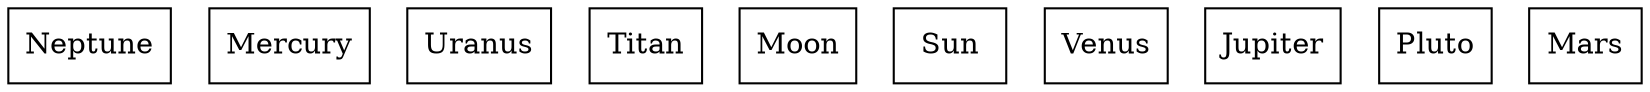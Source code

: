digraph G {
  Neptune [fillcolor="#0003E8", label="Neptune", shape=box, ];
  Mercury [fillcolor="#0003E8", label="Mercury", shape=box, ];
  Uranus [fillcolor="#0003E8", label="Uranus", shape=box, ];
  Titan [fillcolor="#0003E8", label="Titan", shape=box, ];
  Moon [fillcolor="#0003E8", label="Moon", shape=box, ];
  Sun [fillcolor="#0003E8", label="Sun", shape=box, ];
  Venus [fillcolor="#0003E8", label="Venus", shape=box, ];
  Jupiter [fillcolor="#0003E8", label="Jupiter", shape=box, ];
  Pluto [fillcolor="#0003E8", label="Pluto", shape=box, ];
  Mars [fillcolor="#0003E8", label="Mars", shape=box, ];
  
  
  
  }